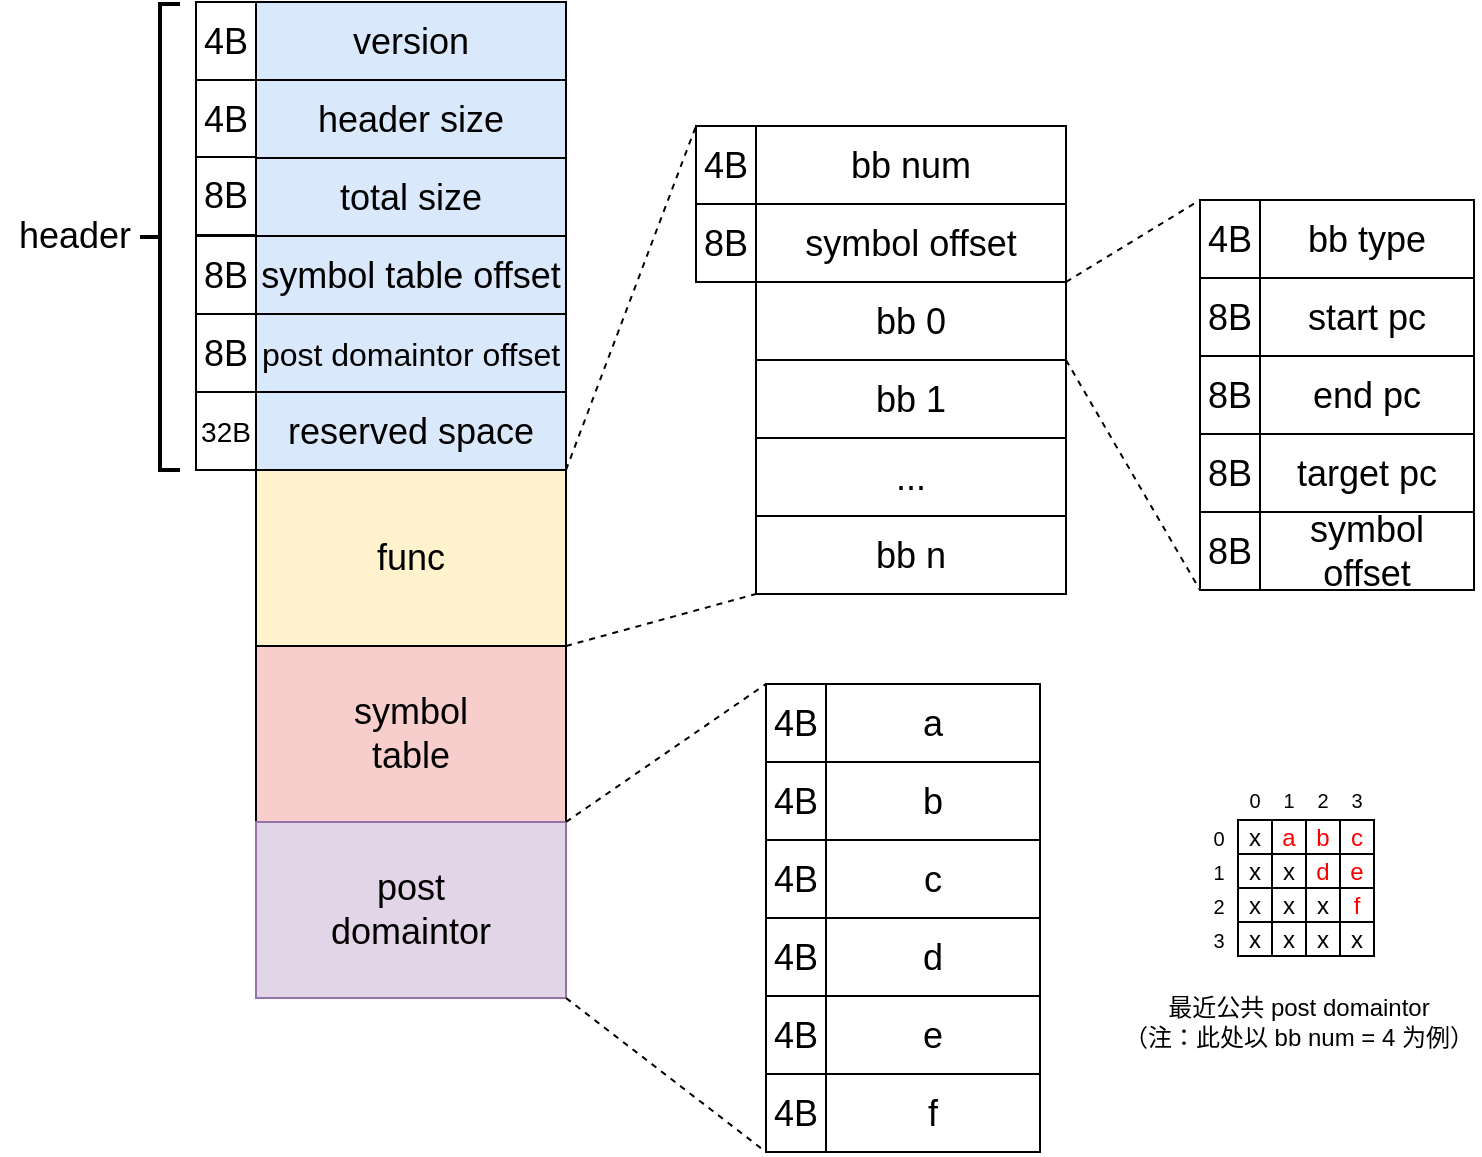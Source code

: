 <mxfile version="22.0.6" type="github">
  <diagram name="第 1 页" id="ugtEYNCoT0SjDMXIqZ7P">
    <mxGraphModel dx="1170" dy="674" grid="0" gridSize="10" guides="1" tooltips="1" connect="1" arrows="0" fold="1" page="1" pageScale="1" pageWidth="827" pageHeight="1169" math="0" shadow="0">
      <root>
        <mxCell id="0" />
        <mxCell id="1" parent="0" />
        <mxCell id="4O2xok6CmJAqFDJH463R-100" value="&lt;font style=&quot;font-size: 18px;&quot;&gt;total size&lt;/font&gt;" style="rounded=0;whiteSpace=wrap;html=1;fillColor=#dae8fc;strokeColor=default;" parent="1" vertex="1">
          <mxGeometry x="143" y="171" width="155" height="39" as="geometry" />
        </mxCell>
        <mxCell id="4O2xok6CmJAqFDJH463R-101" value="&lt;font style=&quot;font-size: 18px;&quot;&gt;version&lt;/font&gt;" style="rounded=0;whiteSpace=wrap;html=1;fillColor=#dae8fc;strokeColor=default;" parent="1" vertex="1">
          <mxGeometry x="143" y="93" width="155" height="39" as="geometry" />
        </mxCell>
        <mxCell id="4O2xok6CmJAqFDJH463R-102" value="&lt;font style=&quot;font-size: 18px;&quot;&gt;bb num&lt;/font&gt;" style="rounded=0;whiteSpace=wrap;html=1;" parent="1" vertex="1">
          <mxGeometry x="393" y="155" width="155" height="39" as="geometry" />
        </mxCell>
        <mxCell id="4O2xok6CmJAqFDJH463R-104" value="&lt;font style=&quot;font-size: 18px;&quot;&gt;symbol&lt;br&gt;table&lt;br&gt;&lt;/font&gt;" style="rounded=0;whiteSpace=wrap;html=1;fillColor=#f8cecc;strokeColor=default;" parent="1" vertex="1">
          <mxGeometry x="143" y="415" width="155" height="88" as="geometry" />
        </mxCell>
        <mxCell id="4O2xok6CmJAqFDJH463R-107" value="&lt;font style=&quot;font-size: 18px;&quot;&gt;func&lt;/font&gt;" style="rounded=0;whiteSpace=wrap;html=1;fillColor=#fff2cc;strokeColor=default;" parent="1" vertex="1">
          <mxGeometry x="143" y="327" width="155" height="88" as="geometry" />
        </mxCell>
        <mxCell id="4O2xok6CmJAqFDJH463R-114" value="" style="strokeWidth=2;html=1;shape=mxgraph.flowchart.annotation_2;align=left;labelPosition=right;pointerEvents=1;" parent="1" vertex="1">
          <mxGeometry x="85" y="94" width="20" height="233" as="geometry" />
        </mxCell>
        <mxCell id="4O2xok6CmJAqFDJH463R-115" value="&lt;font style=&quot;font-size: 18px;&quot;&gt;header&lt;/font&gt;" style="text;html=1;align=center;verticalAlign=middle;resizable=0;points=[];autosize=1;strokeColor=none;fillColor=none;" parent="1" vertex="1">
          <mxGeometry x="15" y="193" width="74" height="34" as="geometry" />
        </mxCell>
        <mxCell id="4O2xok6CmJAqFDJH463R-119" value="&lt;font style=&quot;font-size: 18px;&quot;&gt;symbol offset&lt;/font&gt;" style="rounded=0;whiteSpace=wrap;html=1;" parent="1" vertex="1">
          <mxGeometry x="393" y="194" width="155" height="39" as="geometry" />
        </mxCell>
        <mxCell id="4O2xok6CmJAqFDJH463R-120" value="&lt;font style=&quot;font-size: 18px;&quot;&gt;bb 0&lt;/font&gt;" style="rounded=0;whiteSpace=wrap;html=1;" parent="1" vertex="1">
          <mxGeometry x="393" y="233" width="155" height="39" as="geometry" />
        </mxCell>
        <mxCell id="4O2xok6CmJAqFDJH463R-121" value="&lt;font style=&quot;font-size: 18px;&quot;&gt;bb 1&lt;/font&gt;" style="rounded=0;whiteSpace=wrap;html=1;" parent="1" vertex="1">
          <mxGeometry x="393" y="272" width="155" height="39" as="geometry" />
        </mxCell>
        <mxCell id="4O2xok6CmJAqFDJH463R-122" value="&lt;font style=&quot;font-size: 18px;&quot;&gt;...&lt;/font&gt;" style="rounded=0;whiteSpace=wrap;html=1;" parent="1" vertex="1">
          <mxGeometry x="393" y="311" width="155" height="39" as="geometry" />
        </mxCell>
        <mxCell id="4O2xok6CmJAqFDJH463R-123" value="&lt;font style=&quot;font-size: 18px;&quot;&gt;bb n&lt;/font&gt;" style="rounded=0;whiteSpace=wrap;html=1;" parent="1" vertex="1">
          <mxGeometry x="393" y="350" width="155" height="39" as="geometry" />
        </mxCell>
        <mxCell id="4O2xok6CmJAqFDJH463R-124" value="&lt;font style=&quot;font-size: 18px;&quot;&gt;bb type&lt;/font&gt;" style="rounded=0;whiteSpace=wrap;html=1;" parent="1" vertex="1">
          <mxGeometry x="645" y="192" width="107" height="39" as="geometry" />
        </mxCell>
        <mxCell id="4O2xok6CmJAqFDJH463R-125" value="&lt;font style=&quot;font-size: 18px;&quot;&gt;start pc&lt;/font&gt;" style="rounded=0;whiteSpace=wrap;html=1;" parent="1" vertex="1">
          <mxGeometry x="645" y="231" width="107" height="39" as="geometry" />
        </mxCell>
        <mxCell id="4O2xok6CmJAqFDJH463R-126" value="&lt;font style=&quot;font-size: 18px;&quot;&gt;end pc&lt;/font&gt;" style="rounded=0;whiteSpace=wrap;html=1;" parent="1" vertex="1">
          <mxGeometry x="645" y="270" width="107" height="39" as="geometry" />
        </mxCell>
        <mxCell id="4O2xok6CmJAqFDJH463R-127" value="&lt;font style=&quot;font-size: 18px;&quot;&gt;target pc&lt;/font&gt;" style="rounded=0;whiteSpace=wrap;html=1;" parent="1" vertex="1">
          <mxGeometry x="645" y="309" width="107" height="39" as="geometry" />
        </mxCell>
        <mxCell id="4O2xok6CmJAqFDJH463R-128" value="&lt;font style=&quot;font-size: 18px;&quot;&gt;symbol offset&lt;/font&gt;" style="rounded=0;whiteSpace=wrap;html=1;" parent="1" vertex="1">
          <mxGeometry x="645" y="348" width="107" height="39" as="geometry" />
        </mxCell>
        <mxCell id="4O2xok6CmJAqFDJH463R-129" value="&lt;font style=&quot;font-size: 18px;&quot;&gt;symbol table offset&lt;/font&gt;" style="rounded=0;whiteSpace=wrap;html=1;fillColor=#dae8fc;strokeColor=default;" parent="1" vertex="1">
          <mxGeometry x="143" y="210" width="155" height="39" as="geometry" />
        </mxCell>
        <mxCell id="4O2xok6CmJAqFDJH463R-130" value="&lt;font style=&quot;font-size: 18px;&quot;&gt;4B&lt;/font&gt;" style="rounded=0;whiteSpace=wrap;html=1;" parent="1" vertex="1">
          <mxGeometry x="113" y="93" width="30" height="39" as="geometry" />
        </mxCell>
        <mxCell id="4O2xok6CmJAqFDJH463R-131" value="&lt;font style=&quot;font-size: 18px;&quot;&gt;4B&lt;/font&gt;" style="rounded=0;whiteSpace=wrap;html=1;" parent="1" vertex="1">
          <mxGeometry x="113" y="132" width="30" height="39" as="geometry" />
        </mxCell>
        <mxCell id="4O2xok6CmJAqFDJH463R-132" value="&lt;font style=&quot;font-size: 18px;&quot;&gt;4B&lt;/font&gt;" style="rounded=0;whiteSpace=wrap;html=1;" parent="1" vertex="1">
          <mxGeometry x="363" y="155" width="30" height="39" as="geometry" />
        </mxCell>
        <mxCell id="4O2xok6CmJAqFDJH463R-135" value="&lt;font style=&quot;font-size: 18px;&quot;&gt;8B&lt;/font&gt;" style="rounded=0;whiteSpace=wrap;html=1;" parent="1" vertex="1">
          <mxGeometry x="113" y="210" width="30" height="39" as="geometry" />
        </mxCell>
        <mxCell id="4O2xok6CmJAqFDJH463R-136" value="&lt;font style=&quot;font-size: 18px;&quot;&gt;4B&lt;/font&gt;" style="rounded=0;whiteSpace=wrap;html=1;" parent="1" vertex="1">
          <mxGeometry x="615" y="192" width="30" height="39" as="geometry" />
        </mxCell>
        <mxCell id="4O2xok6CmJAqFDJH463R-138" value="&lt;font style=&quot;font-size: 18px;&quot;&gt;8B&lt;/font&gt;" style="rounded=0;whiteSpace=wrap;html=1;" parent="1" vertex="1">
          <mxGeometry x="363" y="194" width="30" height="39" as="geometry" />
        </mxCell>
        <mxCell id="4O2xok6CmJAqFDJH463R-143" style="rounded=0;orthogonalLoop=1;jettySize=auto;html=1;exitX=1;exitY=0;exitDx=0;exitDy=0;entryX=0;entryY=0;entryDx=0;entryDy=0;endArrow=none;dashed=1;" parent="1" source="4O2xok6CmJAqFDJH463R-107" target="4O2xok6CmJAqFDJH463R-132" edge="1">
          <mxGeometry relative="1" as="geometry">
            <mxPoint x="298.0" y="464" as="sourcePoint" />
            <mxPoint x="370" y="404" as="targetPoint" />
          </mxGeometry>
        </mxCell>
        <mxCell id="4O2xok6CmJAqFDJH463R-144" style="rounded=0;orthogonalLoop=1;jettySize=auto;html=1;exitX=1;exitY=1;exitDx=0;exitDy=0;entryX=0;entryY=1;entryDx=0;entryDy=0;endArrow=none;dashed=1;" parent="1" source="4O2xok6CmJAqFDJH463R-107" target="4O2xok6CmJAqFDJH463R-123" edge="1">
          <mxGeometry relative="1" as="geometry">
            <mxPoint x="318" y="396" as="sourcePoint" />
            <mxPoint x="380" y="414" as="targetPoint" />
          </mxGeometry>
        </mxCell>
        <mxCell id="4O2xok6CmJAqFDJH463R-145" value="&lt;font style=&quot;font-size: 18px;&quot;&gt;8B&lt;/font&gt;" style="rounded=0;whiteSpace=wrap;html=1;" parent="1" vertex="1">
          <mxGeometry x="615" y="348" width="30" height="39" as="geometry" />
        </mxCell>
        <mxCell id="4O2xok6CmJAqFDJH463R-146" value="&lt;font style=&quot;font-size: 18px;&quot;&gt;8B&lt;/font&gt;" style="rounded=0;whiteSpace=wrap;html=1;" parent="1" vertex="1">
          <mxGeometry x="615" y="309" width="30" height="39" as="geometry" />
        </mxCell>
        <mxCell id="4O2xok6CmJAqFDJH463R-147" value="&lt;font style=&quot;font-size: 18px;&quot;&gt;8B&lt;/font&gt;" style="rounded=0;whiteSpace=wrap;html=1;" parent="1" vertex="1">
          <mxGeometry x="615" y="231" width="30" height="39" as="geometry" />
        </mxCell>
        <mxCell id="4O2xok6CmJAqFDJH463R-148" value="&lt;font style=&quot;font-size: 18px;&quot;&gt;8B&lt;/font&gt;" style="rounded=0;whiteSpace=wrap;html=1;" parent="1" vertex="1">
          <mxGeometry x="615" y="270" width="30" height="39" as="geometry" />
        </mxCell>
        <mxCell id="4O2xok6CmJAqFDJH463R-149" style="rounded=0;orthogonalLoop=1;jettySize=auto;html=1;exitX=1;exitY=0;exitDx=0;exitDy=0;entryX=0;entryY=0;entryDx=0;entryDy=0;endArrow=none;dashed=1;" parent="1" source="4O2xok6CmJAqFDJH463R-120" target="4O2xok6CmJAqFDJH463R-136" edge="1">
          <mxGeometry relative="1" as="geometry">
            <mxPoint x="311" y="239" as="sourcePoint" />
            <mxPoint x="373" y="204" as="targetPoint" />
          </mxGeometry>
        </mxCell>
        <mxCell id="4O2xok6CmJAqFDJH463R-150" style="rounded=0;orthogonalLoop=1;jettySize=auto;html=1;exitX=1;exitY=0;exitDx=0;exitDy=0;entryX=0;entryY=1;entryDx=0;entryDy=0;endArrow=none;dashed=1;" parent="1" source="4O2xok6CmJAqFDJH463R-121" target="4O2xok6CmJAqFDJH463R-145" edge="1">
          <mxGeometry relative="1" as="geometry">
            <mxPoint x="321" y="249" as="sourcePoint" />
            <mxPoint x="383" y="214" as="targetPoint" />
          </mxGeometry>
        </mxCell>
        <mxCell id="4O2xok6CmJAqFDJH463R-151" value="&lt;font style=&quot;font-size: 18px;&quot;&gt;header size&lt;/font&gt;" style="rounded=0;whiteSpace=wrap;html=1;fillColor=#dae8fc;strokeColor=default;" parent="1" vertex="1">
          <mxGeometry x="143" y="132" width="155" height="39" as="geometry" />
        </mxCell>
        <mxCell id="4O2xok6CmJAqFDJH463R-152" value="&lt;font style=&quot;font-size: 18px;&quot;&gt;8B&lt;/font&gt;" style="rounded=0;whiteSpace=wrap;html=1;" parent="1" vertex="1">
          <mxGeometry x="113" y="170.5" width="30" height="39" as="geometry" />
        </mxCell>
        <mxCell id="MSjgIvEJ1pBc1wAw4xOJ-1" value="&lt;font style=&quot;font-size: 18px;&quot;&gt;reserved space&lt;/font&gt;" style="rounded=0;whiteSpace=wrap;html=1;fillColor=#dae8fc;strokeColor=default;" parent="1" vertex="1">
          <mxGeometry x="143" y="288" width="155" height="39" as="geometry" />
        </mxCell>
        <mxCell id="MSjgIvEJ1pBc1wAw4xOJ-2" value="&lt;font style=&quot;font-size: 14px;&quot;&gt;32B&lt;/font&gt;" style="rounded=0;whiteSpace=wrap;html=1;" parent="1" vertex="1">
          <mxGeometry x="113" y="288" width="30" height="39" as="geometry" />
        </mxCell>
        <mxCell id="ZhhL7vkw0-_gBqO7Sj1o-1" value="&lt;font style=&quot;font-size: 16px;&quot;&gt;post domaintor offset&lt;/font&gt;" style="rounded=0;whiteSpace=wrap;html=1;fillColor=#dae8fc;strokeColor=default;" vertex="1" parent="1">
          <mxGeometry x="143" y="249" width="155" height="39" as="geometry" />
        </mxCell>
        <mxCell id="ZhhL7vkw0-_gBqO7Sj1o-3" value="&lt;font style=&quot;font-size: 18px;&quot;&gt;8B&lt;/font&gt;" style="rounded=0;whiteSpace=wrap;html=1;" vertex="1" parent="1">
          <mxGeometry x="113" y="249" width="30" height="39" as="geometry" />
        </mxCell>
        <mxCell id="ZhhL7vkw0-_gBqO7Sj1o-4" value="&lt;font style=&quot;font-size: 18px;&quot;&gt;post&lt;br&gt;domaintor&lt;br&gt;&lt;/font&gt;" style="rounded=0;whiteSpace=wrap;html=1;fillColor=#e1d5e7;strokeColor=#9673a6;" vertex="1" parent="1">
          <mxGeometry x="143" y="503" width="155" height="88" as="geometry" />
        </mxCell>
        <mxCell id="ZhhL7vkw0-_gBqO7Sj1o-31" value="" style="group" vertex="1" connectable="0" parent="1">
          <mxGeometry x="616" y="483" width="86" height="87" as="geometry" />
        </mxCell>
        <mxCell id="ZhhL7vkw0-_gBqO7Sj1o-6" value="x" style="whiteSpace=wrap;html=1;aspect=fixed;movable=1;resizable=1;rotatable=1;deletable=1;editable=1;locked=0;connectable=1;" vertex="1" parent="ZhhL7vkw0-_gBqO7Sj1o-31">
          <mxGeometry x="18" y="19" width="17" height="17" as="geometry" />
        </mxCell>
        <mxCell id="ZhhL7vkw0-_gBqO7Sj1o-7" value="&lt;font color=&quot;#ff0000&quot;&gt;a&lt;/font&gt;" style="whiteSpace=wrap;html=1;aspect=fixed;movable=1;resizable=1;rotatable=1;deletable=1;editable=1;locked=0;connectable=1;" vertex="1" parent="ZhhL7vkw0-_gBqO7Sj1o-31">
          <mxGeometry x="35" y="19" width="17" height="17" as="geometry" />
        </mxCell>
        <mxCell id="ZhhL7vkw0-_gBqO7Sj1o-8" value="x" style="whiteSpace=wrap;html=1;aspect=fixed;movable=1;resizable=1;rotatable=1;deletable=1;editable=1;locked=0;connectable=1;" vertex="1" parent="ZhhL7vkw0-_gBqO7Sj1o-31">
          <mxGeometry x="18" y="36" width="17" height="17" as="geometry" />
        </mxCell>
        <mxCell id="ZhhL7vkw0-_gBqO7Sj1o-9" value="x" style="whiteSpace=wrap;html=1;aspect=fixed;movable=1;resizable=1;rotatable=1;deletable=1;editable=1;locked=0;connectable=1;" vertex="1" parent="ZhhL7vkw0-_gBqO7Sj1o-31">
          <mxGeometry x="35" y="36" width="17" height="17" as="geometry" />
        </mxCell>
        <mxCell id="ZhhL7vkw0-_gBqO7Sj1o-11" value="&lt;font color=&quot;#ff0000&quot;&gt;b&lt;/font&gt;" style="whiteSpace=wrap;html=1;aspect=fixed;movable=1;resizable=1;rotatable=1;deletable=1;editable=1;locked=0;connectable=1;" vertex="1" parent="ZhhL7vkw0-_gBqO7Sj1o-31">
          <mxGeometry x="52" y="19" width="17" height="17" as="geometry" />
        </mxCell>
        <mxCell id="ZhhL7vkw0-_gBqO7Sj1o-12" value="&lt;font color=&quot;#ff0000&quot;&gt;c&lt;/font&gt;" style="whiteSpace=wrap;html=1;aspect=fixed;movable=1;resizable=1;rotatable=1;deletable=1;editable=1;locked=0;connectable=1;" vertex="1" parent="ZhhL7vkw0-_gBqO7Sj1o-31">
          <mxGeometry x="69" y="19" width="17" height="17" as="geometry" />
        </mxCell>
        <mxCell id="ZhhL7vkw0-_gBqO7Sj1o-13" value="&lt;font color=&quot;#ff0000&quot;&gt;d&lt;/font&gt;" style="whiteSpace=wrap;html=1;aspect=fixed;movable=1;resizable=1;rotatable=1;deletable=1;editable=1;locked=0;connectable=1;" vertex="1" parent="ZhhL7vkw0-_gBqO7Sj1o-31">
          <mxGeometry x="52" y="36" width="17" height="17" as="geometry" />
        </mxCell>
        <mxCell id="ZhhL7vkw0-_gBqO7Sj1o-14" value="&lt;font color=&quot;#ff0000&quot;&gt;e&lt;/font&gt;" style="whiteSpace=wrap;html=1;aspect=fixed;movable=1;resizable=1;rotatable=1;deletable=1;editable=1;locked=0;connectable=1;" vertex="1" parent="ZhhL7vkw0-_gBqO7Sj1o-31">
          <mxGeometry x="69" y="36" width="17" height="17" as="geometry" />
        </mxCell>
        <mxCell id="ZhhL7vkw0-_gBqO7Sj1o-15" value="x" style="whiteSpace=wrap;html=1;aspect=fixed;movable=1;resizable=1;rotatable=1;deletable=1;editable=1;locked=0;connectable=1;" vertex="1" parent="ZhhL7vkw0-_gBqO7Sj1o-31">
          <mxGeometry x="18" y="53" width="17" height="17" as="geometry" />
        </mxCell>
        <mxCell id="ZhhL7vkw0-_gBqO7Sj1o-16" value="x" style="whiteSpace=wrap;html=1;aspect=fixed;movable=1;resizable=1;rotatable=1;deletable=1;editable=1;locked=0;connectable=1;" vertex="1" parent="ZhhL7vkw0-_gBqO7Sj1o-31">
          <mxGeometry x="35" y="53" width="17" height="17" as="geometry" />
        </mxCell>
        <mxCell id="ZhhL7vkw0-_gBqO7Sj1o-17" value="x" style="whiteSpace=wrap;html=1;aspect=fixed;movable=1;resizable=1;rotatable=1;deletable=1;editable=1;locked=0;connectable=1;" vertex="1" parent="ZhhL7vkw0-_gBqO7Sj1o-31">
          <mxGeometry x="18" y="70" width="17" height="17" as="geometry" />
        </mxCell>
        <mxCell id="ZhhL7vkw0-_gBqO7Sj1o-18" value="x" style="whiteSpace=wrap;html=1;aspect=fixed;movable=1;resizable=1;rotatable=1;deletable=1;editable=1;locked=0;connectable=1;" vertex="1" parent="ZhhL7vkw0-_gBqO7Sj1o-31">
          <mxGeometry x="35" y="70" width="17" height="17" as="geometry" />
        </mxCell>
        <mxCell id="ZhhL7vkw0-_gBqO7Sj1o-19" value="x" style="whiteSpace=wrap;html=1;aspect=fixed;movable=1;resizable=1;rotatable=1;deletable=1;editable=1;locked=0;connectable=1;" vertex="1" parent="ZhhL7vkw0-_gBqO7Sj1o-31">
          <mxGeometry x="52" y="53" width="17" height="17" as="geometry" />
        </mxCell>
        <mxCell id="ZhhL7vkw0-_gBqO7Sj1o-20" value="&lt;font color=&quot;#ff0000&quot;&gt;f&lt;/font&gt;" style="whiteSpace=wrap;html=1;aspect=fixed;movable=1;resizable=1;rotatable=1;deletable=1;editable=1;locked=0;connectable=1;" vertex="1" parent="ZhhL7vkw0-_gBqO7Sj1o-31">
          <mxGeometry x="69" y="53" width="17" height="17" as="geometry" />
        </mxCell>
        <mxCell id="ZhhL7vkw0-_gBqO7Sj1o-21" value="x" style="whiteSpace=wrap;html=1;aspect=fixed;movable=1;resizable=1;rotatable=1;deletable=1;editable=1;locked=0;connectable=1;" vertex="1" parent="ZhhL7vkw0-_gBqO7Sj1o-31">
          <mxGeometry x="52" y="70" width="17" height="17" as="geometry" />
        </mxCell>
        <mxCell id="ZhhL7vkw0-_gBqO7Sj1o-22" value="x" style="whiteSpace=wrap;html=1;aspect=fixed;movable=1;resizable=1;rotatable=1;deletable=1;editable=1;locked=0;connectable=1;" vertex="1" parent="ZhhL7vkw0-_gBqO7Sj1o-31">
          <mxGeometry x="69" y="70" width="17" height="17" as="geometry" />
        </mxCell>
        <mxCell id="ZhhL7vkw0-_gBqO7Sj1o-23" value="&lt;font style=&quot;font-size: 10px;&quot;&gt;0&lt;/font&gt;" style="whiteSpace=wrap;html=1;aspect=fixed;strokeColor=none;movable=1;resizable=1;rotatable=1;deletable=1;editable=1;locked=0;connectable=1;" vertex="1" parent="ZhhL7vkw0-_gBqO7Sj1o-31">
          <mxGeometry y="19" width="17" height="17" as="geometry" />
        </mxCell>
        <mxCell id="ZhhL7vkw0-_gBqO7Sj1o-24" value="&lt;font style=&quot;font-size: 10px;&quot;&gt;1&lt;/font&gt;" style="whiteSpace=wrap;html=1;aspect=fixed;strokeColor=none;movable=1;resizable=1;rotatable=1;deletable=1;editable=1;locked=0;connectable=1;" vertex="1" parent="ZhhL7vkw0-_gBqO7Sj1o-31">
          <mxGeometry y="36" width="17" height="17" as="geometry" />
        </mxCell>
        <mxCell id="ZhhL7vkw0-_gBqO7Sj1o-25" value="&lt;font style=&quot;font-size: 10px;&quot;&gt;2&lt;/font&gt;" style="whiteSpace=wrap;html=1;aspect=fixed;strokeColor=none;movable=1;resizable=1;rotatable=1;deletable=1;editable=1;locked=0;connectable=1;" vertex="1" parent="ZhhL7vkw0-_gBqO7Sj1o-31">
          <mxGeometry y="53" width="17" height="17" as="geometry" />
        </mxCell>
        <mxCell id="ZhhL7vkw0-_gBqO7Sj1o-26" value="&lt;font style=&quot;font-size: 10px;&quot;&gt;3&lt;/font&gt;" style="whiteSpace=wrap;html=1;aspect=fixed;strokeColor=none;movable=1;resizable=1;rotatable=1;deletable=1;editable=1;locked=0;connectable=1;" vertex="1" parent="ZhhL7vkw0-_gBqO7Sj1o-31">
          <mxGeometry y="70" width="17" height="17" as="geometry" />
        </mxCell>
        <mxCell id="ZhhL7vkw0-_gBqO7Sj1o-27" value="&lt;font style=&quot;font-size: 10px;&quot;&gt;0&lt;/font&gt;" style="whiteSpace=wrap;html=1;aspect=fixed;strokeColor=none;movable=1;resizable=1;rotatable=1;deletable=1;editable=1;locked=0;connectable=1;" vertex="1" parent="ZhhL7vkw0-_gBqO7Sj1o-31">
          <mxGeometry x="18" width="17" height="17" as="geometry" />
        </mxCell>
        <mxCell id="ZhhL7vkw0-_gBqO7Sj1o-28" value="&lt;font style=&quot;font-size: 10px;&quot;&gt;1&lt;/font&gt;" style="whiteSpace=wrap;html=1;aspect=fixed;strokeColor=none;movable=1;resizable=1;rotatable=1;deletable=1;editable=1;locked=0;connectable=1;" vertex="1" parent="ZhhL7vkw0-_gBqO7Sj1o-31">
          <mxGeometry x="35" width="17" height="17" as="geometry" />
        </mxCell>
        <mxCell id="ZhhL7vkw0-_gBqO7Sj1o-29" value="&lt;font style=&quot;font-size: 10px;&quot;&gt;2&lt;/font&gt;" style="whiteSpace=wrap;html=1;aspect=fixed;strokeColor=none;movable=1;resizable=1;rotatable=1;deletable=1;editable=1;locked=0;connectable=1;" vertex="1" parent="ZhhL7vkw0-_gBqO7Sj1o-31">
          <mxGeometry x="52" width="17" height="17" as="geometry" />
        </mxCell>
        <mxCell id="ZhhL7vkw0-_gBqO7Sj1o-30" value="&lt;font style=&quot;font-size: 10px;&quot;&gt;3&lt;/font&gt;" style="whiteSpace=wrap;html=1;aspect=fixed;strokeColor=none;movable=1;resizable=1;rotatable=1;deletable=1;editable=1;locked=0;connectable=1;" vertex="1" parent="ZhhL7vkw0-_gBqO7Sj1o-31">
          <mxGeometry x="69" width="17" height="17" as="geometry" />
        </mxCell>
        <mxCell id="ZhhL7vkw0-_gBqO7Sj1o-32" value="&lt;font style=&quot;font-size: 18px;&quot;&gt;a&lt;/font&gt;" style="rounded=0;whiteSpace=wrap;html=1;" vertex="1" parent="1">
          <mxGeometry x="428" y="434" width="107" height="39" as="geometry" />
        </mxCell>
        <mxCell id="ZhhL7vkw0-_gBqO7Sj1o-37" value="&lt;font style=&quot;font-size: 18px;&quot;&gt;4B&lt;/font&gt;" style="rounded=0;whiteSpace=wrap;html=1;" vertex="1" parent="1">
          <mxGeometry x="398" y="434" width="30" height="39" as="geometry" />
        </mxCell>
        <mxCell id="ZhhL7vkw0-_gBqO7Sj1o-42" value="&lt;font style=&quot;font-size: 18px;&quot;&gt;b&lt;/font&gt;" style="rounded=0;whiteSpace=wrap;html=1;" vertex="1" parent="1">
          <mxGeometry x="428" y="473" width="107" height="39" as="geometry" />
        </mxCell>
        <mxCell id="ZhhL7vkw0-_gBqO7Sj1o-43" value="&lt;font style=&quot;font-size: 18px;&quot;&gt;4B&lt;/font&gt;" style="rounded=0;whiteSpace=wrap;html=1;" vertex="1" parent="1">
          <mxGeometry x="398" y="473" width="30" height="39" as="geometry" />
        </mxCell>
        <mxCell id="ZhhL7vkw0-_gBqO7Sj1o-44" value="&lt;font style=&quot;font-size: 18px;&quot;&gt;c&lt;/font&gt;" style="rounded=0;whiteSpace=wrap;html=1;" vertex="1" parent="1">
          <mxGeometry x="428" y="512" width="107" height="39" as="geometry" />
        </mxCell>
        <mxCell id="ZhhL7vkw0-_gBqO7Sj1o-45" value="&lt;font style=&quot;font-size: 18px;&quot;&gt;4B&lt;/font&gt;" style="rounded=0;whiteSpace=wrap;html=1;" vertex="1" parent="1">
          <mxGeometry x="398" y="512" width="30" height="39" as="geometry" />
        </mxCell>
        <mxCell id="ZhhL7vkw0-_gBqO7Sj1o-46" value="&lt;font style=&quot;font-size: 18px;&quot;&gt;d&lt;/font&gt;" style="rounded=0;whiteSpace=wrap;html=1;" vertex="1" parent="1">
          <mxGeometry x="428" y="551" width="107" height="39" as="geometry" />
        </mxCell>
        <mxCell id="ZhhL7vkw0-_gBqO7Sj1o-47" value="&lt;font style=&quot;font-size: 18px;&quot;&gt;4B&lt;/font&gt;" style="rounded=0;whiteSpace=wrap;html=1;" vertex="1" parent="1">
          <mxGeometry x="398" y="551" width="30" height="39" as="geometry" />
        </mxCell>
        <mxCell id="ZhhL7vkw0-_gBqO7Sj1o-48" value="&lt;font style=&quot;font-size: 18px;&quot;&gt;e&lt;/font&gt;" style="rounded=0;whiteSpace=wrap;html=1;" vertex="1" parent="1">
          <mxGeometry x="428" y="590" width="107" height="39" as="geometry" />
        </mxCell>
        <mxCell id="ZhhL7vkw0-_gBqO7Sj1o-49" value="&lt;font style=&quot;font-size: 18px;&quot;&gt;4B&lt;/font&gt;" style="rounded=0;whiteSpace=wrap;html=1;" vertex="1" parent="1">
          <mxGeometry x="398" y="590" width="30" height="39" as="geometry" />
        </mxCell>
        <mxCell id="ZhhL7vkw0-_gBqO7Sj1o-50" value="&lt;font style=&quot;font-size: 18px;&quot;&gt;f&lt;/font&gt;" style="rounded=0;whiteSpace=wrap;html=1;" vertex="1" parent="1">
          <mxGeometry x="428" y="629" width="107" height="39" as="geometry" />
        </mxCell>
        <mxCell id="ZhhL7vkw0-_gBqO7Sj1o-51" value="&lt;font style=&quot;font-size: 18px;&quot;&gt;4B&lt;/font&gt;" style="rounded=0;whiteSpace=wrap;html=1;" vertex="1" parent="1">
          <mxGeometry x="398" y="629" width="30" height="39" as="geometry" />
        </mxCell>
        <mxCell id="ZhhL7vkw0-_gBqO7Sj1o-52" style="rounded=0;orthogonalLoop=1;jettySize=auto;html=1;exitX=1;exitY=0;exitDx=0;exitDy=0;entryX=0;entryY=0;entryDx=0;entryDy=0;endArrow=none;dashed=1;" edge="1" parent="1" source="ZhhL7vkw0-_gBqO7Sj1o-4" target="ZhhL7vkw0-_gBqO7Sj1o-37">
          <mxGeometry relative="1" as="geometry">
            <mxPoint x="308" y="425" as="sourcePoint" />
            <mxPoint x="403" y="399" as="targetPoint" />
          </mxGeometry>
        </mxCell>
        <mxCell id="ZhhL7vkw0-_gBqO7Sj1o-53" style="rounded=0;orthogonalLoop=1;jettySize=auto;html=1;exitX=1;exitY=1;exitDx=0;exitDy=0;entryX=0;entryY=1;entryDx=0;entryDy=0;endArrow=none;dashed=1;" edge="1" parent="1" source="ZhhL7vkw0-_gBqO7Sj1o-4" target="ZhhL7vkw0-_gBqO7Sj1o-51">
          <mxGeometry relative="1" as="geometry">
            <mxPoint x="318" y="435" as="sourcePoint" />
            <mxPoint x="413" y="409" as="targetPoint" />
          </mxGeometry>
        </mxCell>
        <mxCell id="ZhhL7vkw0-_gBqO7Sj1o-59" value="最近公共 post domaintor&lt;br&gt;（注：此处以 bb num = 4 为例）" style="rounded=0;whiteSpace=wrap;html=1;strokeColor=none;" vertex="1" parent="1">
          <mxGeometry x="574" y="582" width="181" height="41" as="geometry" />
        </mxCell>
      </root>
    </mxGraphModel>
  </diagram>
</mxfile>
